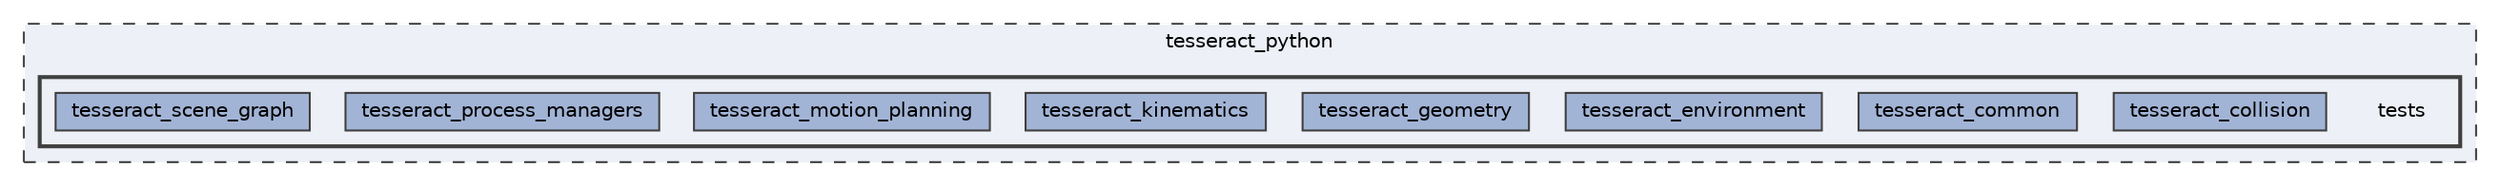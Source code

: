 digraph "tesseract_python/tests"
{
 // LATEX_PDF_SIZE
  bgcolor="transparent";
  edge [fontname=Helvetica,fontsize=10,labelfontname=Helvetica,labelfontsize=10];
  node [fontname=Helvetica,fontsize=10,shape=box,height=0.2,width=0.4];
  compound=true
  subgraph clusterdir_a55d4f8071437e06c8d108337d1257ee {
    graph [ bgcolor="#edf0f7", pencolor="grey25", label="tesseract_python", fontname=Helvetica,fontsize=10 style="filled,dashed", URL="dir_a55d4f8071437e06c8d108337d1257ee.html",tooltip=""]
  subgraph clusterdir_81f787f970d050b4e03c03290d30d513 {
    graph [ bgcolor="#edf0f7", pencolor="grey25", label="", fontname=Helvetica,fontsize=10 style="filled,bold", URL="dir_81f787f970d050b4e03c03290d30d513.html",tooltip=""]
    dir_81f787f970d050b4e03c03290d30d513 [shape=plaintext, label="tests"];
  dir_2da5103684d7205d1b7fb973d8ac67b5 [label="tesseract_collision", fillcolor="#a2b4d6", color="grey25", style="filled", URL="dir_2da5103684d7205d1b7fb973d8ac67b5.html",tooltip=""];
  dir_f657752e0de060d1e7395142f9be7bfb [label="tesseract_common", fillcolor="#a2b4d6", color="grey25", style="filled", URL="dir_f657752e0de060d1e7395142f9be7bfb.html",tooltip=""];
  dir_179073de77ff761df73a2b2183844d56 [label="tesseract_environment", fillcolor="#a2b4d6", color="grey25", style="filled", URL="dir_179073de77ff761df73a2b2183844d56.html",tooltip=""];
  dir_1694c37dad5ce286b21138ebd62e81a9 [label="tesseract_geometry", fillcolor="#a2b4d6", color="grey25", style="filled", URL="dir_1694c37dad5ce286b21138ebd62e81a9.html",tooltip=""];
  dir_b5760ed7e44c21664354e0abb8ff34ad [label="tesseract_kinematics", fillcolor="#a2b4d6", color="grey25", style="filled", URL="dir_b5760ed7e44c21664354e0abb8ff34ad.html",tooltip=""];
  dir_14e0f3dc9f01242b09647bc23858744c [label="tesseract_motion_planning", fillcolor="#a2b4d6", color="grey25", style="filled", URL="dir_14e0f3dc9f01242b09647bc23858744c.html",tooltip=""];
  dir_071d7e59d88d08af6dac41d7201a0d3a [label="tesseract_process_managers", fillcolor="#a2b4d6", color="grey25", style="filled", URL="dir_071d7e59d88d08af6dac41d7201a0d3a.html",tooltip=""];
  dir_665f45e73b0891f925fa1c4740da2b1e [label="tesseract_scene_graph", fillcolor="#a2b4d6", color="grey25", style="filled", URL="dir_665f45e73b0891f925fa1c4740da2b1e.html",tooltip=""];
  }
  }
}
